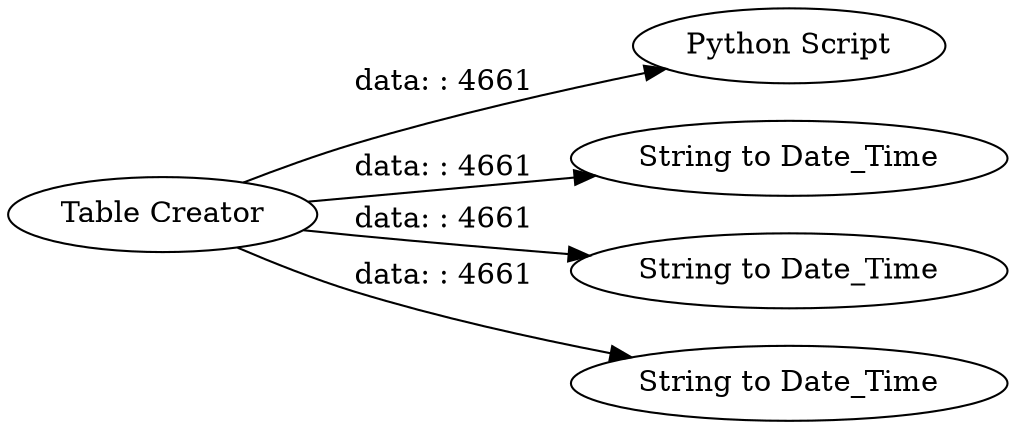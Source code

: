 digraph {
	"2217837317214845423_6" [label="Python Script"]
	"2217837317214845423_1" [label="Table Creator"]
	"2217837317214845423_2" [label="String to Date_Time"]
	"2217837317214845423_5" [label="String to Date_Time"]
	"2217837317214845423_4" [label="String to Date_Time"]
	"2217837317214845423_1" -> "2217837317214845423_4" [label="data: : 4661"]
	"2217837317214845423_1" -> "2217837317214845423_6" [label="data: : 4661"]
	"2217837317214845423_1" -> "2217837317214845423_5" [label="data: : 4661"]
	"2217837317214845423_1" -> "2217837317214845423_2" [label="data: : 4661"]
	rankdir=LR
}
